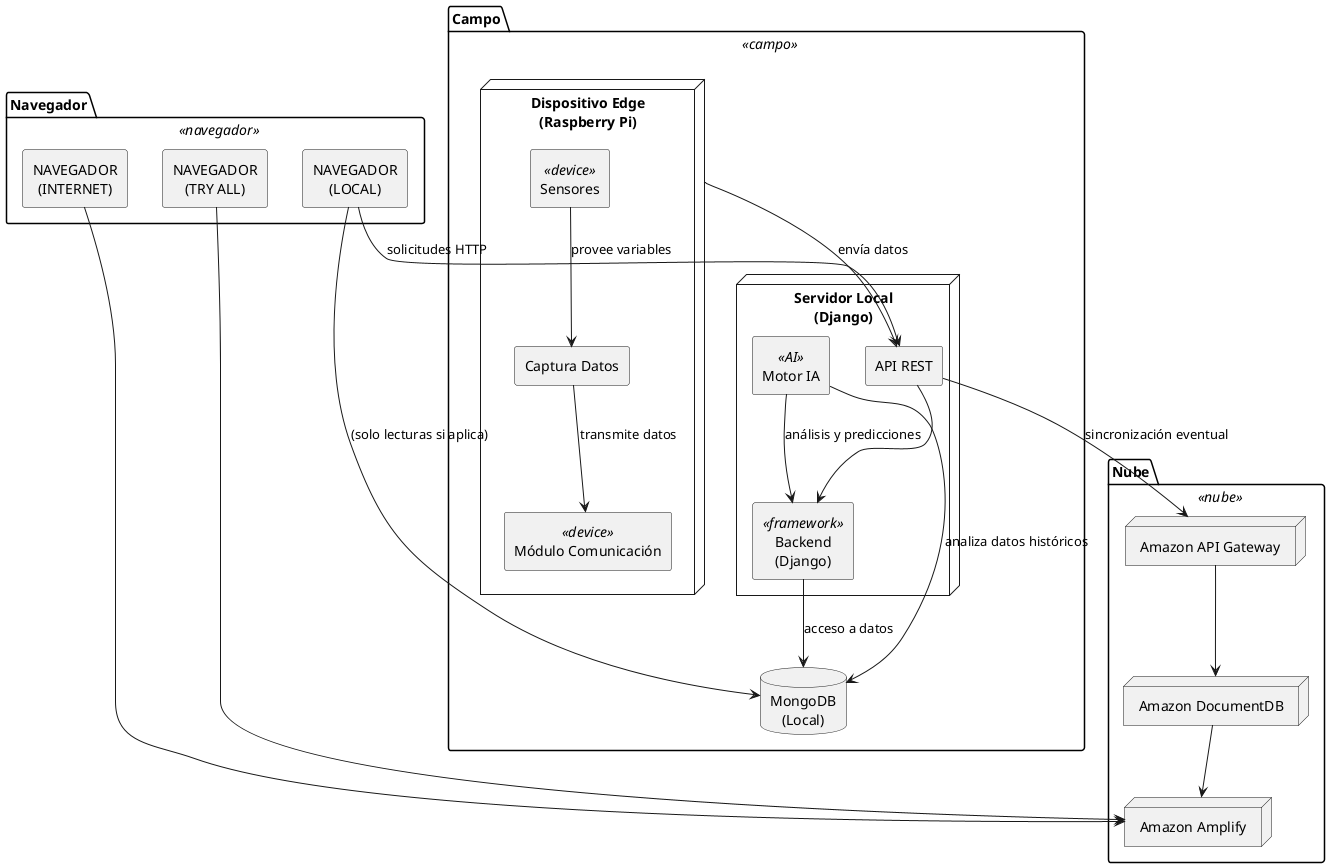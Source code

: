 @startuml
!define RECTANGLE class
skinparam rectangle {
  BackgroundColor<<campo>> #D5F5E3
  BackgroundColor<<nube>> #D6EAF8
  BackgroundColor<<navegador>> #FAD7A0
  BorderColor Black
}
skinparam componentStyle rectangle
skinparam defaultTextAlignment center

'--- CAMPO ---
package "Campo" <<campo>> {
  node "Dispositivo Edge\n(Raspberry Pi)" {
    component "Sensores" <<device>>
    component "Captura Datos"
    component "Módulo Comunicación" <<device>>

    "Sensores" --> "Captura Datos" : provee variables
    "Captura Datos" --> "Módulo Comunicación" : transmite datos
  }

  node "Servidor Local\n(Django)" {
    component "Backend\n(Django)" <<framework>>
    component "Motor IA" <<AI>>
    component "API REST"

    "API REST" --> "Backend\n(Django)"
    "Motor IA" --> "Backend\n(Django)" : análisis y predicciones
  }

  database "MongoDB\n(Local)"
  "Backend\n(Django)" --> "MongoDB\n(Local)" : acceso a datos
  "Motor IA" --> "MongoDB\n(Local)" : analiza datos históricos
}

'--- NUBE ---
package "Nube" <<nube>> {
  node "Amazon Amplify"
  node "Amazon API Gateway"
  node "Amazon DocumentDB"

  "Amazon API Gateway" --> "Amazon DocumentDB"
  "Amazon DocumentDB" --> "Amazon Amplify"
}

'--- NAVEGADOR ---
package "Navegador" <<navegador>> {
  component "NAVEGADOR\n(LOCAL)"
  component "NAVEGADOR\n(INTERNET)"
  component "NAVEGADOR\n(TRY ALL)"
}

'--- CONEXIONES ENTRE ENTORNOS ---

' Dispositivo Edge al backend local
"Dispositivo Edge\n(Raspberry Pi)" --> "API REST" : envía datos

' Cliente local a backend local
"NAVEGADOR\n(LOCAL)" --> "API REST" : solicitudes HTTP
"NAVEGADOR\n(LOCAL)" --> "MongoDB\n(Local)" : (solo lecturas si aplica)

' Cliente nube (amplify) -> API Gateway
"NAVEGADOR\n(INTERNET)" --> "Amazon Amplify"
"NAVEGADOR\n(TRY ALL)" --> "Amazon Amplify"

' Backend local replica en nube
"API REST" --> "Amazon API Gateway" : sincronización eventual

@enduml